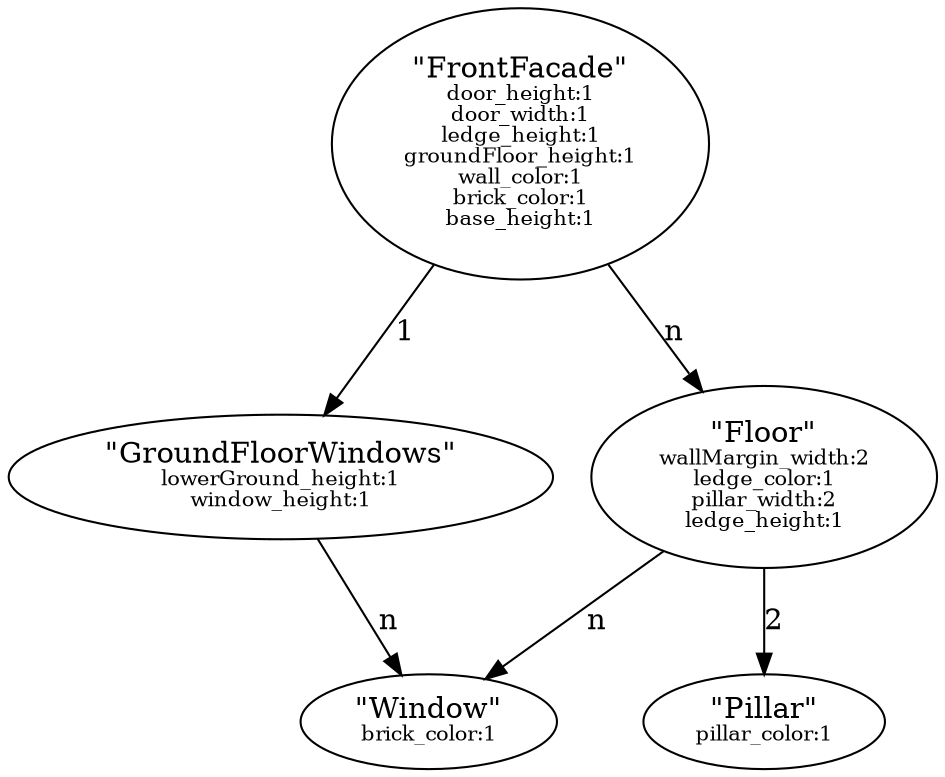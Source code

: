 digraph {
    FrontFacade -> GroundFloorWindows[label="1"];
    FrontFacade -> Floor[label="n"];
    Floor -> Pillar[label="2"];
    Floor -> Window[label="n"];
    GroundFloorWindows -> Window[label="n"];
    FrontFacade [label=<"FrontFacade"
<BR /><FONT POINT-SIZE="10">door_height:1</FONT>
<BR /><FONT POINT-SIZE="10">door_width:1</FONT>
<BR /><FONT POINT-SIZE="10">ledge_height:1</FONT>
<BR /><FONT POINT-SIZE="10">groundFloor_height:1</FONT>
<BR /><FONT POINT-SIZE="10">wall_color:1</FONT>
<BR /><FONT POINT-SIZE="10">brick_color:1</FONT>
<BR /><FONT POINT-SIZE="10">base_height:1</FONT>>];
    Floor [label=<"Floor"
<BR /><FONT POINT-SIZE="10">wallMargin_width:2</FONT>
<BR /><FONT POINT-SIZE="10">ledge_color:1</FONT>
<BR /><FONT POINT-SIZE="10">pillar_width:2</FONT>
<BR /><FONT POINT-SIZE="10">ledge_height:1</FONT>>];
    Window [label=<"Window"
<BR /><FONT POINT-SIZE="10">brick_color:1</FONT>>];
    Pillar [label=<"Pillar"
<BR /><FONT POINT-SIZE="10">pillar_color:1</FONT>>];
    GroundFloorWindows [label=<"GroundFloorWindows"
<BR /><FONT POINT-SIZE="10">lowerGround_height:1</FONT>
<BR /><FONT POINT-SIZE="10">window_height:1</FONT>>];
}